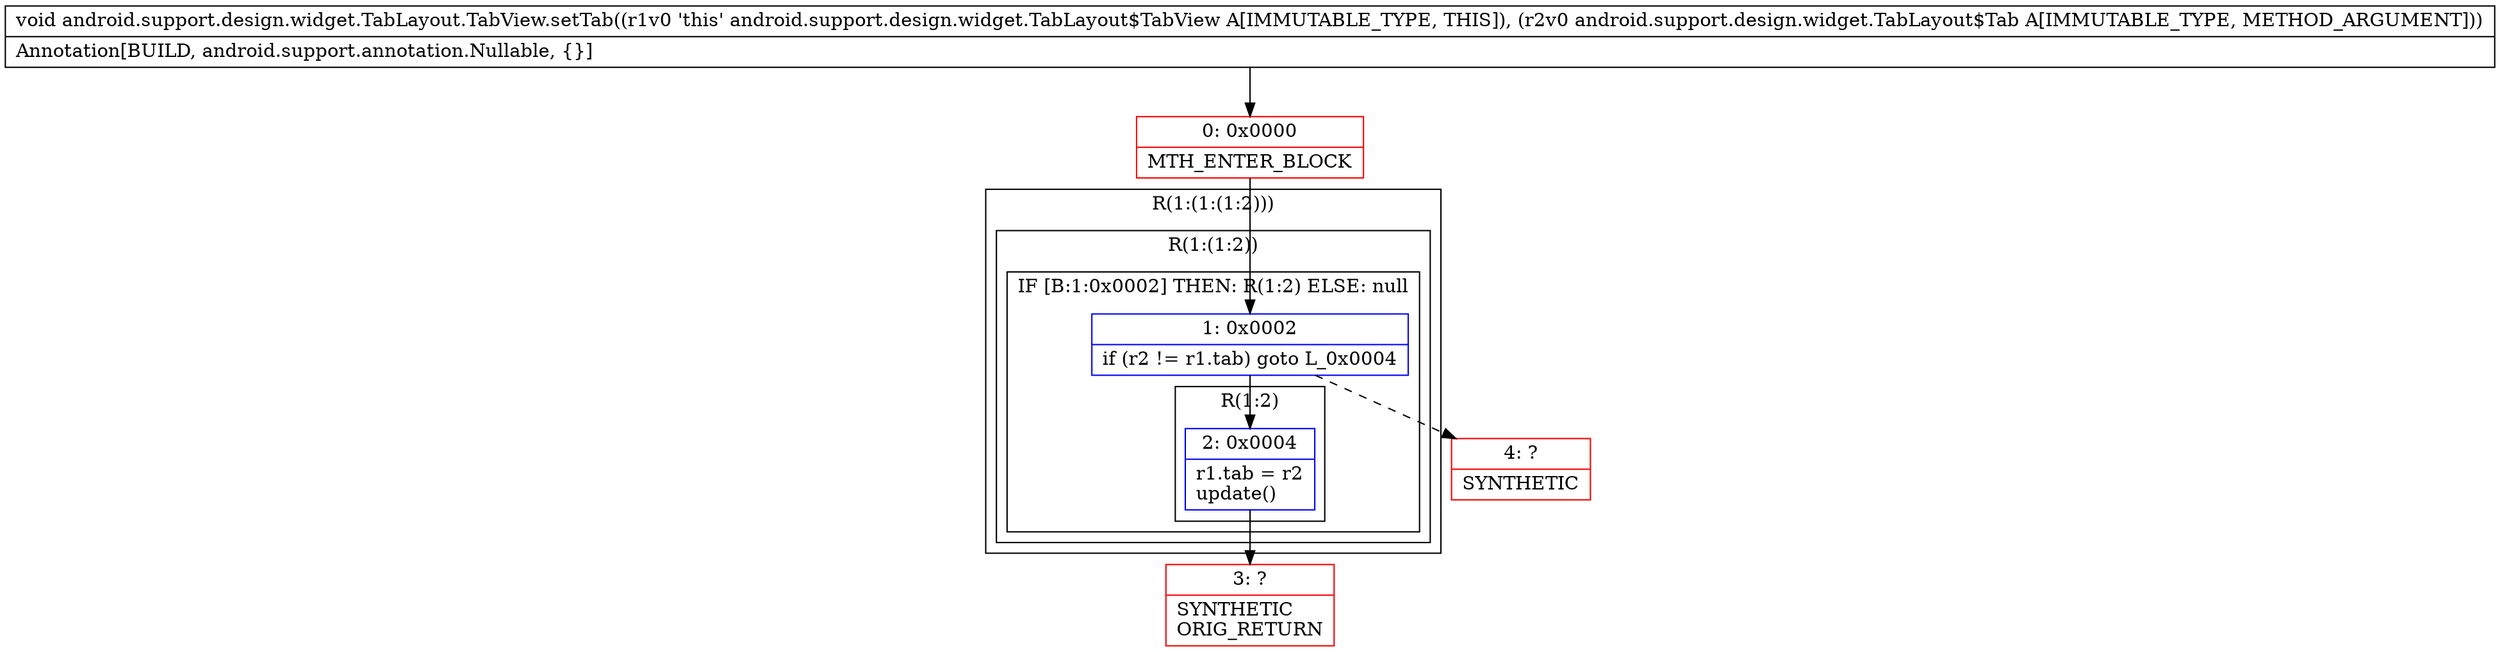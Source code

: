 digraph "CFG forandroid.support.design.widget.TabLayout.TabView.setTab(Landroid\/support\/design\/widget\/TabLayout$Tab;)V" {
subgraph cluster_Region_1889949934 {
label = "R(1:(1:(1:2)))";
node [shape=record,color=blue];
subgraph cluster_Region_960471071 {
label = "R(1:(1:2))";
node [shape=record,color=blue];
subgraph cluster_IfRegion_480908004 {
label = "IF [B:1:0x0002] THEN: R(1:2) ELSE: null";
node [shape=record,color=blue];
Node_1 [shape=record,label="{1\:\ 0x0002|if (r2 != r1.tab) goto L_0x0004\l}"];
subgraph cluster_Region_1618293301 {
label = "R(1:2)";
node [shape=record,color=blue];
Node_2 [shape=record,label="{2\:\ 0x0004|r1.tab = r2\lupdate()\l}"];
}
}
}
}
Node_0 [shape=record,color=red,label="{0\:\ 0x0000|MTH_ENTER_BLOCK\l}"];
Node_3 [shape=record,color=red,label="{3\:\ ?|SYNTHETIC\lORIG_RETURN\l}"];
Node_4 [shape=record,color=red,label="{4\:\ ?|SYNTHETIC\l}"];
MethodNode[shape=record,label="{void android.support.design.widget.TabLayout.TabView.setTab((r1v0 'this' android.support.design.widget.TabLayout$TabView A[IMMUTABLE_TYPE, THIS]), (r2v0 android.support.design.widget.TabLayout$Tab A[IMMUTABLE_TYPE, METHOD_ARGUMENT]))  | Annotation[BUILD, android.support.annotation.Nullable, \{\}]\l}"];
MethodNode -> Node_0;
Node_1 -> Node_2;
Node_1 -> Node_4[style=dashed];
Node_2 -> Node_3;
Node_0 -> Node_1;
}


